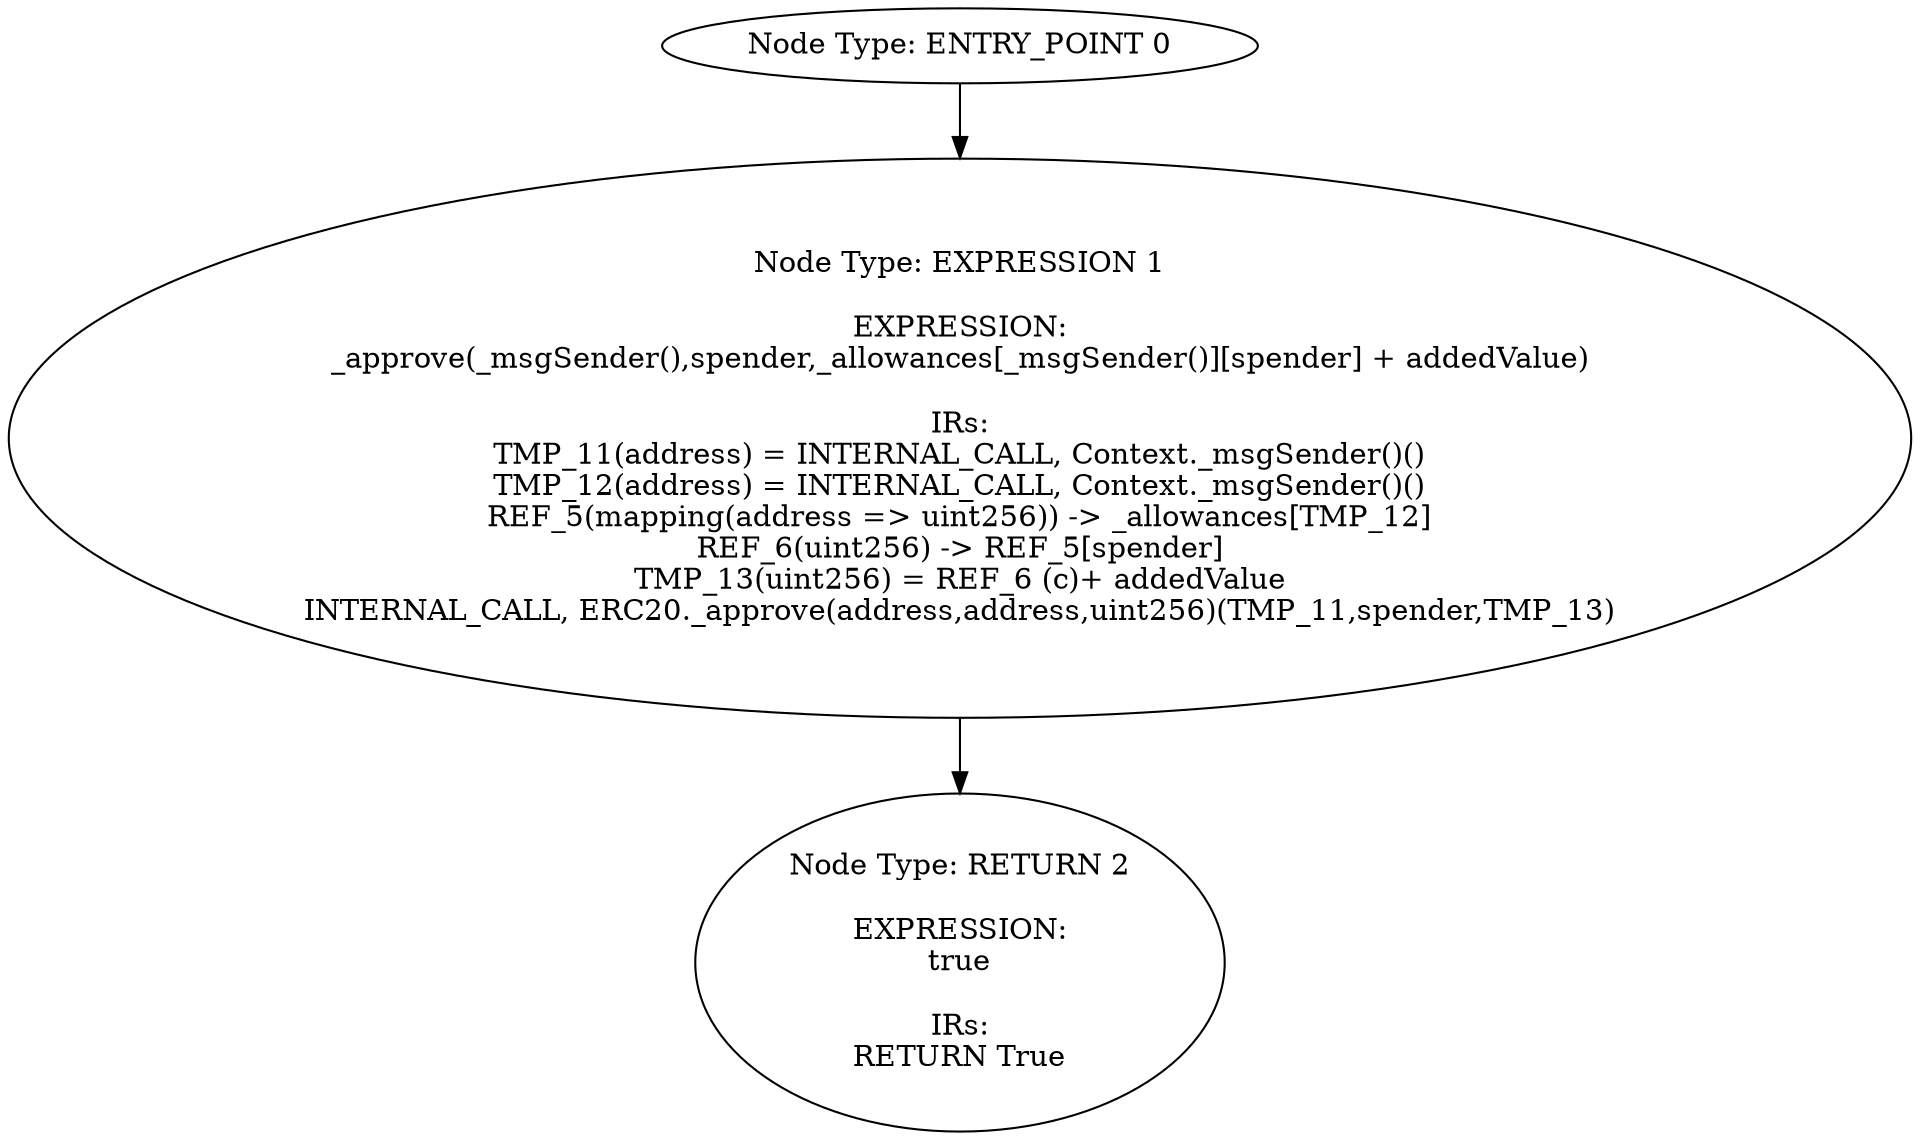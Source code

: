 digraph{
0[label="Node Type: ENTRY_POINT 0
"];
0->1;
1[label="Node Type: EXPRESSION 1

EXPRESSION:
_approve(_msgSender(),spender,_allowances[_msgSender()][spender] + addedValue)

IRs:
TMP_11(address) = INTERNAL_CALL, Context._msgSender()()
TMP_12(address) = INTERNAL_CALL, Context._msgSender()()
REF_5(mapping(address => uint256)) -> _allowances[TMP_12]
REF_6(uint256) -> REF_5[spender]
TMP_13(uint256) = REF_6 (c)+ addedValue
INTERNAL_CALL, ERC20._approve(address,address,uint256)(TMP_11,spender,TMP_13)"];
1->2;
2[label="Node Type: RETURN 2

EXPRESSION:
true

IRs:
RETURN True"];
}
